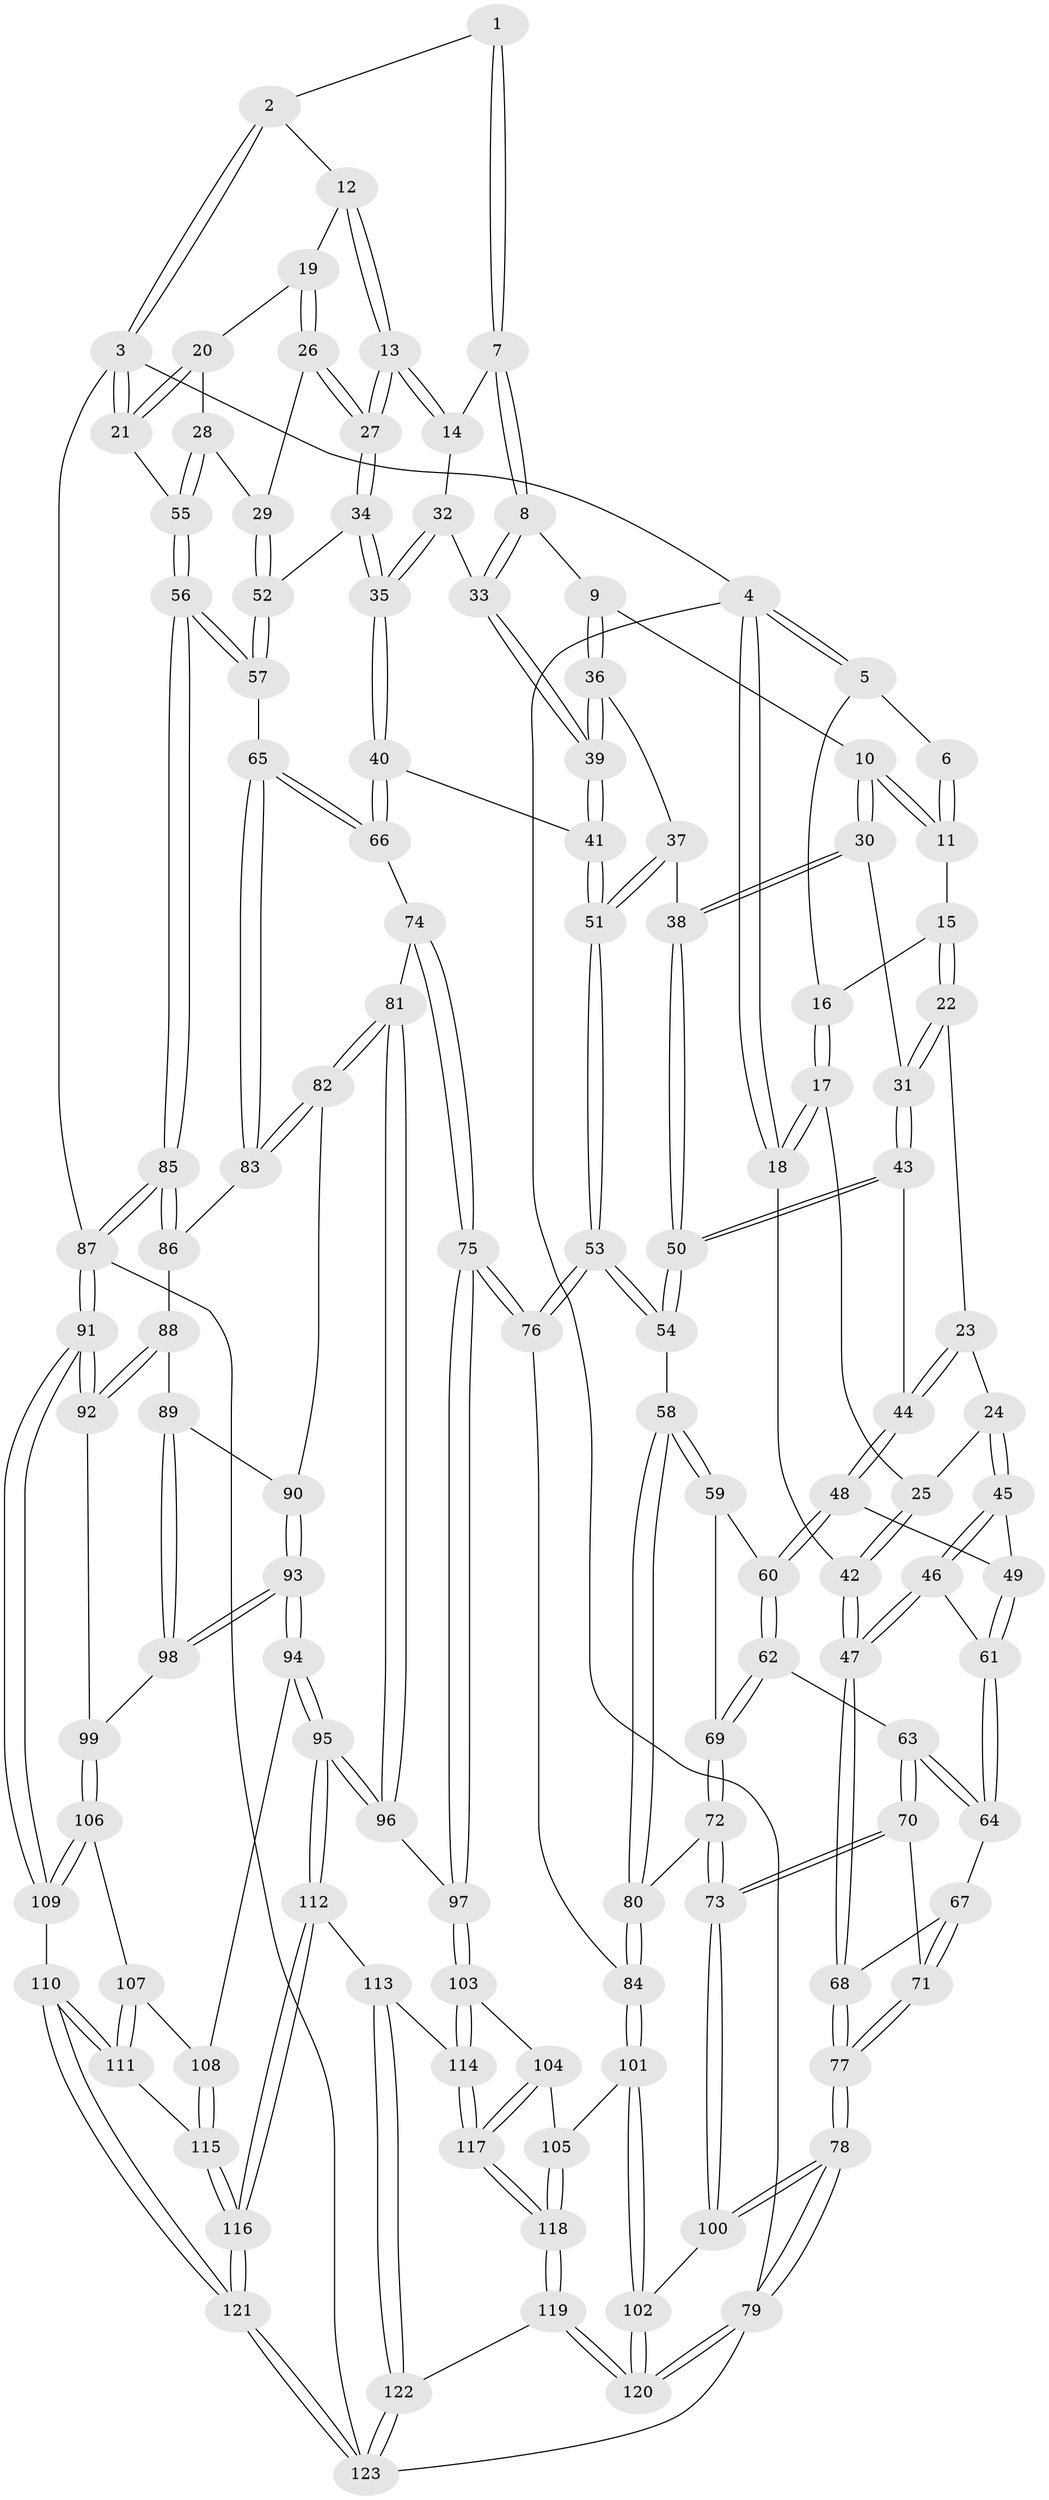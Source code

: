 // coarse degree distribution, {3: 0.14754098360655737, 2: 0.06557377049180328, 5: 0.3770491803278688, 4: 0.2786885245901639, 6: 0.04918032786885246, 7: 0.06557377049180328, 8: 0.01639344262295082}
// Generated by graph-tools (version 1.1) at 2025/05/03/04/25 22:05:46]
// undirected, 123 vertices, 304 edges
graph export_dot {
graph [start="1"]
  node [color=gray90,style=filled];
  1 [pos="+0.5720094890568206+0"];
  2 [pos="+0.7122639485112191+0"];
  3 [pos="+1+0"];
  4 [pos="+0+0"];
  5 [pos="+0.1490558814302859+0"];
  6 [pos="+0.5119500410954864+0"];
  7 [pos="+0.5636499961892196+0"];
  8 [pos="+0.48262856379276825+0.15323317281014207"];
  9 [pos="+0.46351337206734855+0.15477181370268822"];
  10 [pos="+0.42159916844688045+0.14376076247811495"];
  11 [pos="+0.4060638045805755+0.11243664236603065"];
  12 [pos="+0.7755922668698068+0.001207338137819272"];
  13 [pos="+0.6400902862921745+0.14209357602318945"];
  14 [pos="+0.6102757518115103+0.12976066347607987"];
  15 [pos="+0.25210083822019236+0.0371952598382956"];
  16 [pos="+0.17516653217136993+0"];
  17 [pos="+0.10940295753828218+0.15057481461924804"];
  18 [pos="+0+0"];
  19 [pos="+0.7998549032748941+0.046332452566828095"];
  20 [pos="+0.847103170389675+0.06676129146190153"];
  21 [pos="+1+0"];
  22 [pos="+0.24797710455764044+0.12945637419386066"];
  23 [pos="+0.15292174391704735+0.19899933921098392"];
  24 [pos="+0.12616003921481064+0.20120135276234594"];
  25 [pos="+0.11811029067586985+0.19225372504010696"];
  26 [pos="+0.7721140894204315+0.1808995517649059"];
  27 [pos="+0.7019534018746822+0.23837389178916324"];
  28 [pos="+0.9792757383372681+0.21514754729734603"];
  29 [pos="+0.86493395320299+0.22852285982138204"];
  30 [pos="+0.35842520863537874+0.20255230602585986"];
  31 [pos="+0.3003308128295239+0.2036883428026659"];
  32 [pos="+0.5727236151396659+0.15319447663864488"];
  33 [pos="+0.5121017185328913+0.17022260132437958"];
  34 [pos="+0.6836131534730785+0.29169783191843734"];
  35 [pos="+0.647436246838025+0.32814703493233544"];
  36 [pos="+0.448137586303415+0.25146707270930124"];
  37 [pos="+0.44335569889458243+0.2560345908282213"];
  38 [pos="+0.3991504884268072+0.28085738475337724"];
  39 [pos="+0.5449448142015122+0.2687673614962837"];
  40 [pos="+0.6335770750262558+0.3451400669142305"];
  41 [pos="+0.5985665415040974+0.3469267603642304"];
  42 [pos="+0+0.15587415676983457"];
  43 [pos="+0.27824059279394825+0.25169195591073384"];
  44 [pos="+0.23611131524311155+0.28359496083850533"];
  45 [pos="+0.11316783184649656+0.236069907906716"];
  46 [pos="+0+0.27881969436159143"];
  47 [pos="+0+0.26684933363505114"];
  48 [pos="+0.2257977403510332+0.3128096007192407"];
  49 [pos="+0.11440492346920035+0.3067532744279098"];
  50 [pos="+0.38781324263003253+0.3615223745681985"];
  51 [pos="+0.5433699848846864+0.37818080686253563"];
  52 [pos="+0.8195398455911644+0.32100457908733343"];
  53 [pos="+0.47843360305689725+0.42105797272587464"];
  54 [pos="+0.3938458811737042+0.3970510645267079"];
  55 [pos="+1+0.28668061502305636"];
  56 [pos="+1+0.3236910759789563"];
  57 [pos="+0.8740480259682896+0.38496591928901147"];
  58 [pos="+0.35671517463133434+0.4135957435901985"];
  59 [pos="+0.2643298308606945+0.3804061338008078"];
  60 [pos="+0.2350984262465475+0.34753523315608575"];
  61 [pos="+0.09885708123695129+0.32779135824411354"];
  62 [pos="+0.11894300546075032+0.4108695808935936"];
  63 [pos="+0.11568532578234499+0.4103604905762285"];
  64 [pos="+0.10438041315127312+0.4028338420518433"];
  65 [pos="+0.8159810050453777+0.4576192454398416"];
  66 [pos="+0.654533894209721+0.37784194112726144"];
  67 [pos="+0.05592561199741233+0.4198530333500278"];
  68 [pos="+0+0.38925971840381"];
  69 [pos="+0.19362165746527324+0.4599479220616959"];
  70 [pos="+0.1034890038411513+0.6139144740733989"];
  71 [pos="+0.040801111872944947+0.6017083528992999"];
  72 [pos="+0.23559245890557545+0.6015080471977634"];
  73 [pos="+0.1361953260167155+0.6290161330125106"];
  74 [pos="+0.6568064983635227+0.42092709441689663"];
  75 [pos="+0.5299383368705206+0.6282264747987852"];
  76 [pos="+0.5076923849399577+0.6089966224222946"];
  77 [pos="+0+0.6082241979201137"];
  78 [pos="+0+0.7792417895849625"];
  79 [pos="+0+1"];
  80 [pos="+0.2607826625071681+0.6040147856599811"];
  81 [pos="+0.6977272301983206+0.5976142024311187"];
  82 [pos="+0.6993377670271578+0.5973268974050423"];
  83 [pos="+0.8214740724257736+0.5188426529780235"];
  84 [pos="+0.28925623545506324+0.625739497724066"];
  85 [pos="+1+0.4569476166910567"];
  86 [pos="+0.8935575632569663+0.5650232999413772"];
  87 [pos="+1+0.792781431520478"];
  88 [pos="+0.8891000398906561+0.6318751968035616"];
  89 [pos="+0.8458864536735969+0.6669478509992323"];
  90 [pos="+0.7338979095863415+0.6198558396556817"];
  91 [pos="+1+0.7934157899661203"];
  92 [pos="+0.9324771655998133+0.67478147731708"];
  93 [pos="+0.8099638153261547+0.7371128763458581"];
  94 [pos="+0.8024437227737854+0.7463291298398914"];
  95 [pos="+0.7392834207942042+0.7952214880855131"];
  96 [pos="+0.6228498575482493+0.6560165545530314"];
  97 [pos="+0.5581163753446935+0.6586762287856348"];
  98 [pos="+0.8274708312704538+0.7234159556129945"];
  99 [pos="+0.8916947056440847+0.747574690406161"];
  100 [pos="+0.11529836785111458+0.819978491025497"];
  101 [pos="+0.3276085968190714+0.8066458055215332"];
  102 [pos="+0.1659630385964812+0.8925613121583977"];
  103 [pos="+0.5144560304304122+0.7685324270920952"];
  104 [pos="+0.45742823756721673+0.799325547233372"];
  105 [pos="+0.3455361465412011+0.8141931792826754"];
  106 [pos="+0.8923817256892762+0.7486494221292697"];
  107 [pos="+0.8917169630728052+0.7774242860252394"];
  108 [pos="+0.8716981549467923+0.7982073724412562"];
  109 [pos="+1+0.7960855241663066"];
  110 [pos="+1+0.847329013985194"];
  111 [pos="+0.985420971101424+0.8465597623184454"];
  112 [pos="+0.7398420581050767+0.8191014542048414"];
  113 [pos="+0.6313035837438957+0.8972006984070852"];
  114 [pos="+0.5925543545737725+0.8820760582102839"];
  115 [pos="+0.8586208228207375+0.8707646861652536"];
  116 [pos="+0.8193744406669964+0.8948197600203761"];
  117 [pos="+0.4743612265684453+0.9825753304500715"];
  118 [pos="+0.41806209702140945+1"];
  119 [pos="+0.4045696517737306+1"];
  120 [pos="+0.11662587074059+1"];
  121 [pos="+0.8269978607965593+1"];
  122 [pos="+0.7229648748544887+1"];
  123 [pos="+0.7983400571032818+1"];
  1 -- 2;
  1 -- 7;
  1 -- 7;
  2 -- 3;
  2 -- 3;
  2 -- 12;
  3 -- 4;
  3 -- 21;
  3 -- 21;
  3 -- 87;
  4 -- 5;
  4 -- 5;
  4 -- 18;
  4 -- 18;
  4 -- 79;
  5 -- 6;
  5 -- 16;
  6 -- 11;
  6 -- 11;
  7 -- 8;
  7 -- 8;
  7 -- 14;
  8 -- 9;
  8 -- 33;
  8 -- 33;
  9 -- 10;
  9 -- 36;
  9 -- 36;
  10 -- 11;
  10 -- 11;
  10 -- 30;
  10 -- 30;
  11 -- 15;
  12 -- 13;
  12 -- 13;
  12 -- 19;
  13 -- 14;
  13 -- 14;
  13 -- 27;
  13 -- 27;
  14 -- 32;
  15 -- 16;
  15 -- 22;
  15 -- 22;
  16 -- 17;
  16 -- 17;
  17 -- 18;
  17 -- 18;
  17 -- 25;
  18 -- 42;
  19 -- 20;
  19 -- 26;
  19 -- 26;
  20 -- 21;
  20 -- 21;
  20 -- 28;
  21 -- 55;
  22 -- 23;
  22 -- 31;
  22 -- 31;
  23 -- 24;
  23 -- 44;
  23 -- 44;
  24 -- 25;
  24 -- 45;
  24 -- 45;
  25 -- 42;
  25 -- 42;
  26 -- 27;
  26 -- 27;
  26 -- 29;
  27 -- 34;
  27 -- 34;
  28 -- 29;
  28 -- 55;
  28 -- 55;
  29 -- 52;
  29 -- 52;
  30 -- 31;
  30 -- 38;
  30 -- 38;
  31 -- 43;
  31 -- 43;
  32 -- 33;
  32 -- 35;
  32 -- 35;
  33 -- 39;
  33 -- 39;
  34 -- 35;
  34 -- 35;
  34 -- 52;
  35 -- 40;
  35 -- 40;
  36 -- 37;
  36 -- 39;
  36 -- 39;
  37 -- 38;
  37 -- 51;
  37 -- 51;
  38 -- 50;
  38 -- 50;
  39 -- 41;
  39 -- 41;
  40 -- 41;
  40 -- 66;
  40 -- 66;
  41 -- 51;
  41 -- 51;
  42 -- 47;
  42 -- 47;
  43 -- 44;
  43 -- 50;
  43 -- 50;
  44 -- 48;
  44 -- 48;
  45 -- 46;
  45 -- 46;
  45 -- 49;
  46 -- 47;
  46 -- 47;
  46 -- 61;
  47 -- 68;
  47 -- 68;
  48 -- 49;
  48 -- 60;
  48 -- 60;
  49 -- 61;
  49 -- 61;
  50 -- 54;
  50 -- 54;
  51 -- 53;
  51 -- 53;
  52 -- 57;
  52 -- 57;
  53 -- 54;
  53 -- 54;
  53 -- 76;
  53 -- 76;
  54 -- 58;
  55 -- 56;
  55 -- 56;
  56 -- 57;
  56 -- 57;
  56 -- 85;
  56 -- 85;
  57 -- 65;
  58 -- 59;
  58 -- 59;
  58 -- 80;
  58 -- 80;
  59 -- 60;
  59 -- 69;
  60 -- 62;
  60 -- 62;
  61 -- 64;
  61 -- 64;
  62 -- 63;
  62 -- 69;
  62 -- 69;
  63 -- 64;
  63 -- 64;
  63 -- 70;
  63 -- 70;
  64 -- 67;
  65 -- 66;
  65 -- 66;
  65 -- 83;
  65 -- 83;
  66 -- 74;
  67 -- 68;
  67 -- 71;
  67 -- 71;
  68 -- 77;
  68 -- 77;
  69 -- 72;
  69 -- 72;
  70 -- 71;
  70 -- 73;
  70 -- 73;
  71 -- 77;
  71 -- 77;
  72 -- 73;
  72 -- 73;
  72 -- 80;
  73 -- 100;
  73 -- 100;
  74 -- 75;
  74 -- 75;
  74 -- 81;
  75 -- 76;
  75 -- 76;
  75 -- 97;
  75 -- 97;
  76 -- 84;
  77 -- 78;
  77 -- 78;
  78 -- 79;
  78 -- 79;
  78 -- 100;
  78 -- 100;
  79 -- 120;
  79 -- 120;
  79 -- 123;
  80 -- 84;
  80 -- 84;
  81 -- 82;
  81 -- 82;
  81 -- 96;
  81 -- 96;
  82 -- 83;
  82 -- 83;
  82 -- 90;
  83 -- 86;
  84 -- 101;
  84 -- 101;
  85 -- 86;
  85 -- 86;
  85 -- 87;
  85 -- 87;
  86 -- 88;
  87 -- 91;
  87 -- 91;
  87 -- 123;
  88 -- 89;
  88 -- 92;
  88 -- 92;
  89 -- 90;
  89 -- 98;
  89 -- 98;
  90 -- 93;
  90 -- 93;
  91 -- 92;
  91 -- 92;
  91 -- 109;
  91 -- 109;
  92 -- 99;
  93 -- 94;
  93 -- 94;
  93 -- 98;
  93 -- 98;
  94 -- 95;
  94 -- 95;
  94 -- 108;
  95 -- 96;
  95 -- 96;
  95 -- 112;
  95 -- 112;
  96 -- 97;
  97 -- 103;
  97 -- 103;
  98 -- 99;
  99 -- 106;
  99 -- 106;
  100 -- 102;
  101 -- 102;
  101 -- 102;
  101 -- 105;
  102 -- 120;
  102 -- 120;
  103 -- 104;
  103 -- 114;
  103 -- 114;
  104 -- 105;
  104 -- 117;
  104 -- 117;
  105 -- 118;
  105 -- 118;
  106 -- 107;
  106 -- 109;
  106 -- 109;
  107 -- 108;
  107 -- 111;
  107 -- 111;
  108 -- 115;
  108 -- 115;
  109 -- 110;
  110 -- 111;
  110 -- 111;
  110 -- 121;
  110 -- 121;
  111 -- 115;
  112 -- 113;
  112 -- 116;
  112 -- 116;
  113 -- 114;
  113 -- 122;
  113 -- 122;
  114 -- 117;
  114 -- 117;
  115 -- 116;
  115 -- 116;
  116 -- 121;
  116 -- 121;
  117 -- 118;
  117 -- 118;
  118 -- 119;
  118 -- 119;
  119 -- 120;
  119 -- 120;
  119 -- 122;
  121 -- 123;
  121 -- 123;
  122 -- 123;
  122 -- 123;
}
